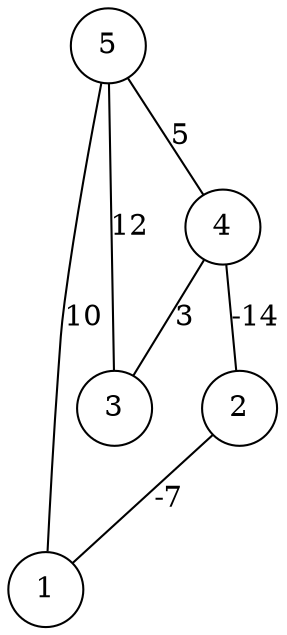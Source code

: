 graph { 
	 fontname="Helvetica,Arial,sans-serif" 
	 node [shape = circle]; 
	 5 -- 1 [label = "10"];
	 5 -- 3 [label = "12"];
	 5 -- 4 [label = "5"];
	 4 -- 2 [label = "-14"];
	 4 -- 3 [label = "3"];
	 2 -- 1 [label = "-7"];
	 1;
	 2;
	 3;
	 4;
	 5;
}
